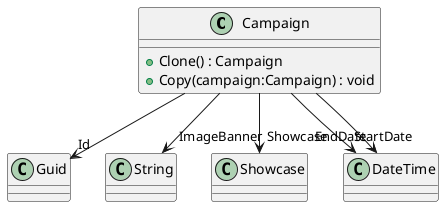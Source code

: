 @startuml
class Campaign {
    + Clone() : Campaign
    + Copy(campaign:Campaign) : void
}
Campaign --> "Id" Guid
Campaign --> "ImageBanner" String
Campaign --> "Showcase" Showcase
Campaign --> "StartDate" DateTime
Campaign --> "EndDate" DateTime
@enduml
